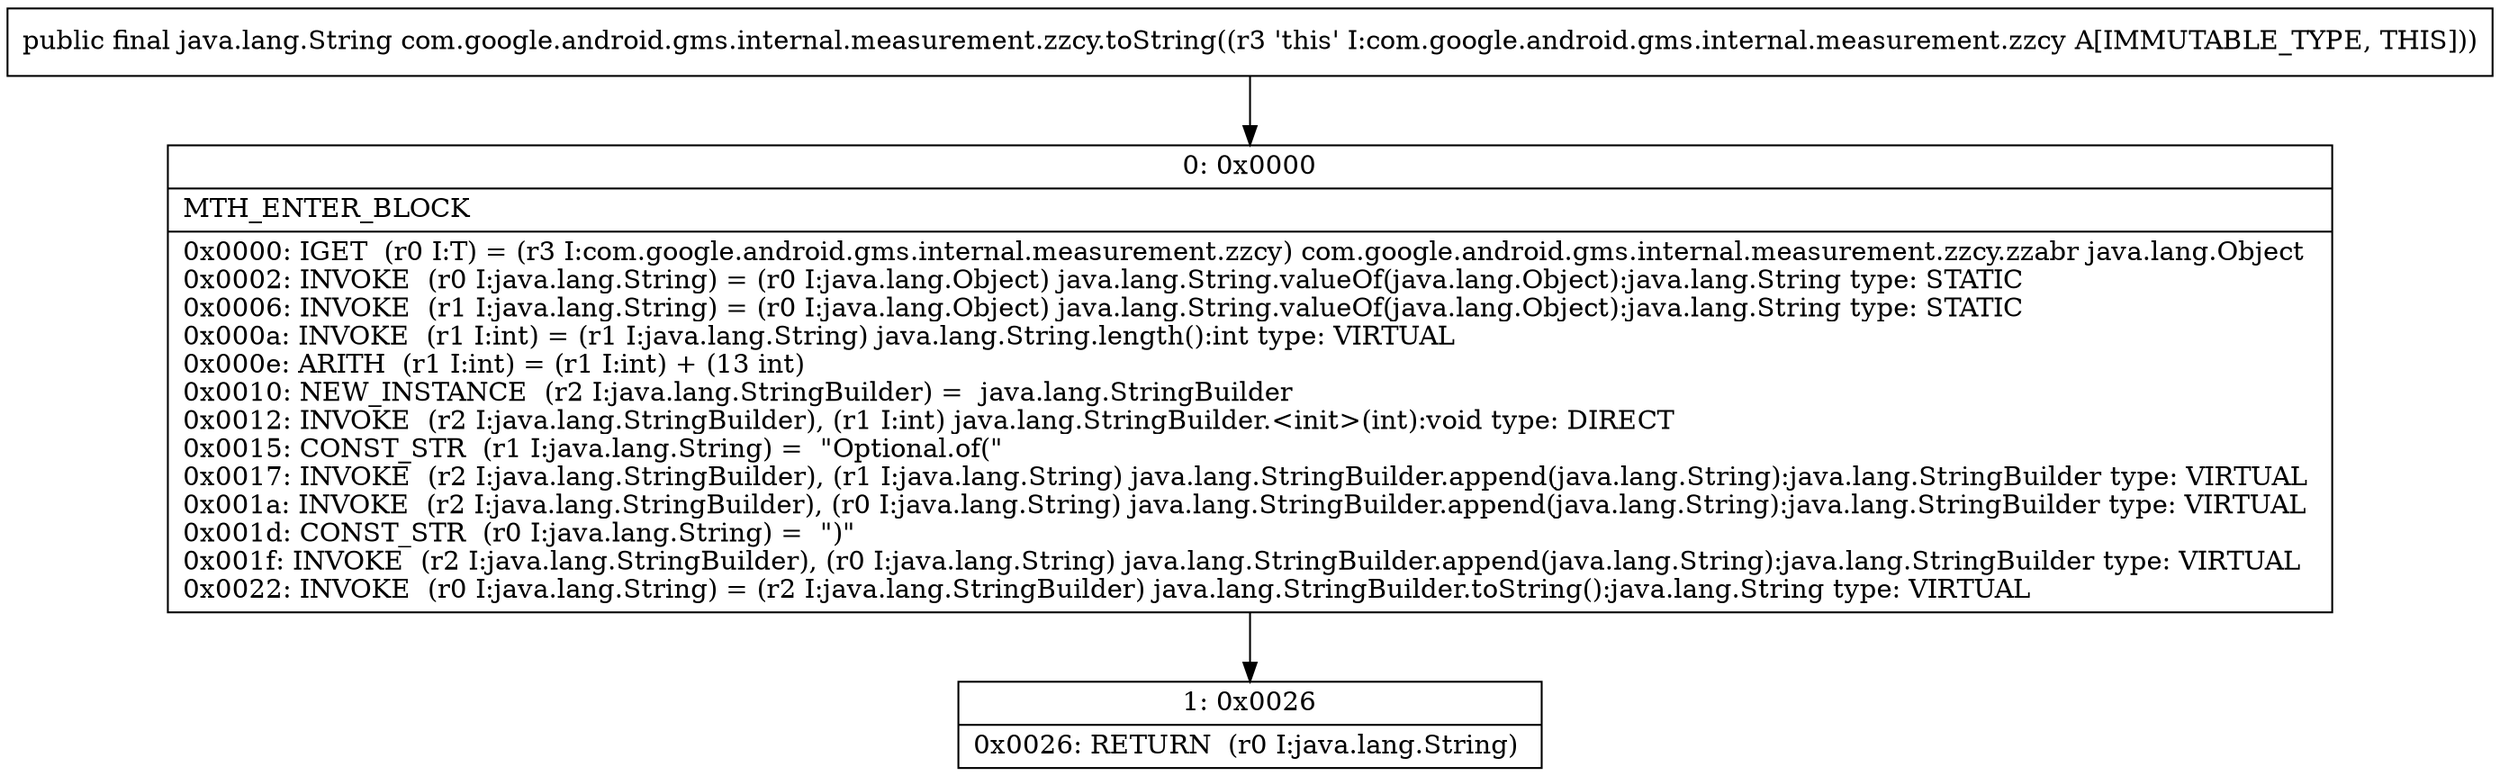 digraph "CFG forcom.google.android.gms.internal.measurement.zzcy.toString()Ljava\/lang\/String;" {
Node_0 [shape=record,label="{0\:\ 0x0000|MTH_ENTER_BLOCK\l|0x0000: IGET  (r0 I:T) = (r3 I:com.google.android.gms.internal.measurement.zzcy) com.google.android.gms.internal.measurement.zzcy.zzabr java.lang.Object \l0x0002: INVOKE  (r0 I:java.lang.String) = (r0 I:java.lang.Object) java.lang.String.valueOf(java.lang.Object):java.lang.String type: STATIC \l0x0006: INVOKE  (r1 I:java.lang.String) = (r0 I:java.lang.Object) java.lang.String.valueOf(java.lang.Object):java.lang.String type: STATIC \l0x000a: INVOKE  (r1 I:int) = (r1 I:java.lang.String) java.lang.String.length():int type: VIRTUAL \l0x000e: ARITH  (r1 I:int) = (r1 I:int) + (13 int) \l0x0010: NEW_INSTANCE  (r2 I:java.lang.StringBuilder) =  java.lang.StringBuilder \l0x0012: INVOKE  (r2 I:java.lang.StringBuilder), (r1 I:int) java.lang.StringBuilder.\<init\>(int):void type: DIRECT \l0x0015: CONST_STR  (r1 I:java.lang.String) =  \"Optional.of(\" \l0x0017: INVOKE  (r2 I:java.lang.StringBuilder), (r1 I:java.lang.String) java.lang.StringBuilder.append(java.lang.String):java.lang.StringBuilder type: VIRTUAL \l0x001a: INVOKE  (r2 I:java.lang.StringBuilder), (r0 I:java.lang.String) java.lang.StringBuilder.append(java.lang.String):java.lang.StringBuilder type: VIRTUAL \l0x001d: CONST_STR  (r0 I:java.lang.String) =  \")\" \l0x001f: INVOKE  (r2 I:java.lang.StringBuilder), (r0 I:java.lang.String) java.lang.StringBuilder.append(java.lang.String):java.lang.StringBuilder type: VIRTUAL \l0x0022: INVOKE  (r0 I:java.lang.String) = (r2 I:java.lang.StringBuilder) java.lang.StringBuilder.toString():java.lang.String type: VIRTUAL \l}"];
Node_1 [shape=record,label="{1\:\ 0x0026|0x0026: RETURN  (r0 I:java.lang.String) \l}"];
MethodNode[shape=record,label="{public final java.lang.String com.google.android.gms.internal.measurement.zzcy.toString((r3 'this' I:com.google.android.gms.internal.measurement.zzcy A[IMMUTABLE_TYPE, THIS])) }"];
MethodNode -> Node_0;
Node_0 -> Node_1;
}

